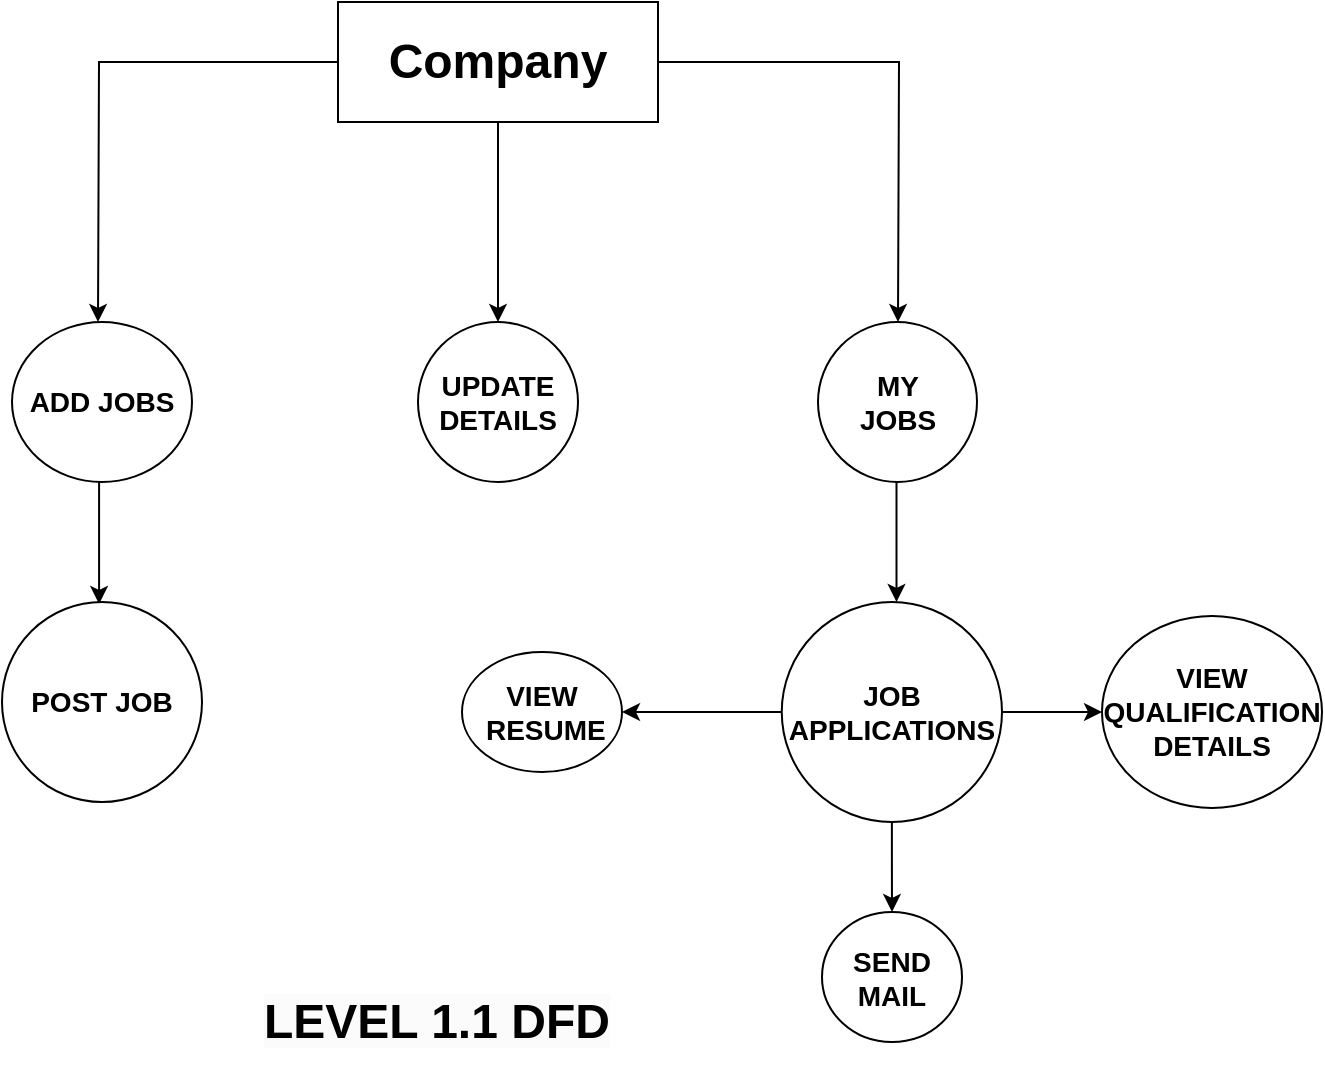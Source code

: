 <mxfile version="21.6.9" type="github">
  <diagram name="Page-1" id="zwj0s1HOtcCHivMV9wyS">
    <mxGraphModel dx="1567" dy="609" grid="0" gridSize="10" guides="1" tooltips="1" connect="1" arrows="1" fold="1" page="0" pageScale="1" pageWidth="850" pageHeight="1100" background="none" math="0" shadow="0">
      <root>
        <mxCell id="0" />
        <mxCell id="1" parent="0" />
        <mxCell id="098kMkFcWJH_rH-ojS11-12" style="edgeStyle=orthogonalEdgeStyle;rounded=0;orthogonalLoop=1;jettySize=auto;html=1;" edge="1" parent="1" source="098kMkFcWJH_rH-ojS11-15">
          <mxGeometry relative="1" as="geometry">
            <mxPoint x="358" y="200" as="targetPoint" />
          </mxGeometry>
        </mxCell>
        <mxCell id="098kMkFcWJH_rH-ojS11-13" style="edgeStyle=orthogonalEdgeStyle;rounded=0;orthogonalLoop=1;jettySize=auto;html=1;" edge="1" parent="1" source="098kMkFcWJH_rH-ojS11-15">
          <mxGeometry relative="1" as="geometry">
            <mxPoint x="158" y="200" as="targetPoint" />
          </mxGeometry>
        </mxCell>
        <mxCell id="098kMkFcWJH_rH-ojS11-14" style="edgeStyle=orthogonalEdgeStyle;rounded=0;orthogonalLoop=1;jettySize=auto;html=1;" edge="1" parent="1" source="098kMkFcWJH_rH-ojS11-15">
          <mxGeometry relative="1" as="geometry">
            <mxPoint x="558" y="200" as="targetPoint" />
          </mxGeometry>
        </mxCell>
        <mxCell id="098kMkFcWJH_rH-ojS11-15" value="&lt;font style=&quot;font-size: 24px;&quot;&gt;&lt;b&gt;Company&lt;/b&gt;&lt;/font&gt;" style="whiteSpace=wrap;html=1;" vertex="1" parent="1">
          <mxGeometry x="278" y="40" width="160" height="60" as="geometry" />
        </mxCell>
        <mxCell id="098kMkFcWJH_rH-ojS11-16" style="edgeStyle=orthogonalEdgeStyle;rounded=0;orthogonalLoop=1;jettySize=auto;html=1;" edge="1" parent="1">
          <mxGeometry relative="1" as="geometry">
            <mxPoint x="158.54" y="341" as="targetPoint" />
            <mxPoint x="158.54" y="251" as="sourcePoint" />
          </mxGeometry>
        </mxCell>
        <mxCell id="098kMkFcWJH_rH-ojS11-18" value="&lt;span style=&quot;font-size: 14px;&quot;&gt;&lt;b&gt;ADD JOBS&lt;/b&gt;&lt;/span&gt;" style="ellipse;whiteSpace=wrap;html=1;fontColor=default;" vertex="1" parent="1">
          <mxGeometry x="115" y="200" width="90" height="80" as="geometry" />
        </mxCell>
        <mxCell id="098kMkFcWJH_rH-ojS11-19" value="&lt;span style=&quot;font-size: 14px;&quot;&gt;&lt;b&gt;POST JOB&lt;/b&gt;&lt;/span&gt;" style="ellipse;whiteSpace=wrap;html=1;" vertex="1" parent="1">
          <mxGeometry x="110" y="340" width="100" height="100" as="geometry" />
        </mxCell>
        <mxCell id="098kMkFcWJH_rH-ojS11-20" value="&lt;span style=&quot;font-size: 14px;&quot;&gt;&lt;b&gt;UPDATE DETAILS&lt;/b&gt;&lt;/span&gt;" style="ellipse;whiteSpace=wrap;html=1;" vertex="1" parent="1">
          <mxGeometry x="318" y="200" width="80" height="80" as="geometry" />
        </mxCell>
        <mxCell id="098kMkFcWJH_rH-ojS11-25" value="" style="edgeStyle=orthogonalEdgeStyle;rounded=0;orthogonalLoop=1;jettySize=auto;html=1;" edge="1" parent="1" source="098kMkFcWJH_rH-ojS11-21" target="098kMkFcWJH_rH-ojS11-24">
          <mxGeometry relative="1" as="geometry" />
        </mxCell>
        <mxCell id="098kMkFcWJH_rH-ojS11-27" value="" style="edgeStyle=orthogonalEdgeStyle;rounded=0;orthogonalLoop=1;jettySize=auto;html=1;" edge="1" parent="1" source="098kMkFcWJH_rH-ojS11-21" target="098kMkFcWJH_rH-ojS11-26">
          <mxGeometry relative="1" as="geometry" />
        </mxCell>
        <mxCell id="098kMkFcWJH_rH-ojS11-32" value="" style="edgeStyle=orthogonalEdgeStyle;rounded=0;orthogonalLoop=1;jettySize=auto;html=1;" edge="1" parent="1" source="098kMkFcWJH_rH-ojS11-21" target="098kMkFcWJH_rH-ojS11-31">
          <mxGeometry relative="1" as="geometry" />
        </mxCell>
        <mxCell id="098kMkFcWJH_rH-ojS11-21" value="&lt;b&gt;&lt;font style=&quot;font-size: 14px;&quot;&gt;JOB APPLICATIONS&lt;/font&gt;&lt;/b&gt;" style="ellipse;whiteSpace=wrap;html=1;" vertex="1" parent="1">
          <mxGeometry x="499.88" y="340" width="110.12" height="110" as="geometry" />
        </mxCell>
        <mxCell id="098kMkFcWJH_rH-ojS11-22" style="edgeStyle=orthogonalEdgeStyle;rounded=0;orthogonalLoop=1;jettySize=auto;html=1;" edge="1" parent="1">
          <mxGeometry relative="1" as="geometry">
            <mxPoint x="557.25" y="280" as="sourcePoint" />
            <mxPoint x="557.25" y="340" as="targetPoint" />
          </mxGeometry>
        </mxCell>
        <mxCell id="098kMkFcWJH_rH-ojS11-23" value="&lt;span style=&quot;font-size: 14px;&quot;&gt;&lt;b&gt;MY &lt;br&gt;JOBS&lt;/b&gt;&lt;/span&gt;" style="ellipse;whiteSpace=wrap;html=1;" vertex="1" parent="1">
          <mxGeometry x="518" y="200" width="79.5" height="80" as="geometry" />
        </mxCell>
        <mxCell id="098kMkFcWJH_rH-ojS11-24" value="&lt;b&gt;&lt;font style=&quot;font-size: 14px;&quot;&gt;SEND MAIL&lt;/font&gt;&lt;/b&gt;" style="ellipse;whiteSpace=wrap;html=1;" vertex="1" parent="1">
          <mxGeometry x="520" y="495" width="70" height="65" as="geometry" />
        </mxCell>
        <mxCell id="098kMkFcWJH_rH-ojS11-26" value="&lt;span style=&quot;font-size: 14px;&quot;&gt;&lt;b&gt;VIEW&lt;br&gt;&amp;nbsp;RESUME&lt;/b&gt;&lt;/span&gt;" style="ellipse;whiteSpace=wrap;html=1;" vertex="1" parent="1">
          <mxGeometry x="340" y="365" width="80" height="60" as="geometry" />
        </mxCell>
        <mxCell id="098kMkFcWJH_rH-ojS11-31" value="&lt;b&gt;&lt;font style=&quot;font-size: 14px;&quot;&gt;VIEW&lt;br&gt;QUALIFICATION&lt;br&gt;DETAILS&lt;br&gt;&lt;/font&gt;&lt;/b&gt;" style="ellipse;whiteSpace=wrap;html=1;" vertex="1" parent="1">
          <mxGeometry x="660" y="347" width="110" height="96" as="geometry" />
        </mxCell>
        <mxCell id="098kMkFcWJH_rH-ojS11-34" value="&lt;b style=&quot;border-color: var(--border-color); color: rgb(0, 0, 0); font-family: Helvetica; font-size: 24px; font-style: normal; font-variant-ligatures: normal; font-variant-caps: normal; letter-spacing: normal; orphans: 2; text-align: center; text-indent: 0px; text-transform: none; widows: 2; word-spacing: 0px; -webkit-text-stroke-width: 0px; background-color: rgb(251, 251, 251); text-decoration-thickness: initial; text-decoration-style: initial; text-decoration-color: initial;&quot;&gt;LEVEL 1.1 DFD&lt;/b&gt;" style="text;whiteSpace=wrap;html=1;" vertex="1" parent="1">
          <mxGeometry x="239.004" y="529.005" width="181" height="51" as="geometry" />
        </mxCell>
      </root>
    </mxGraphModel>
  </diagram>
</mxfile>
